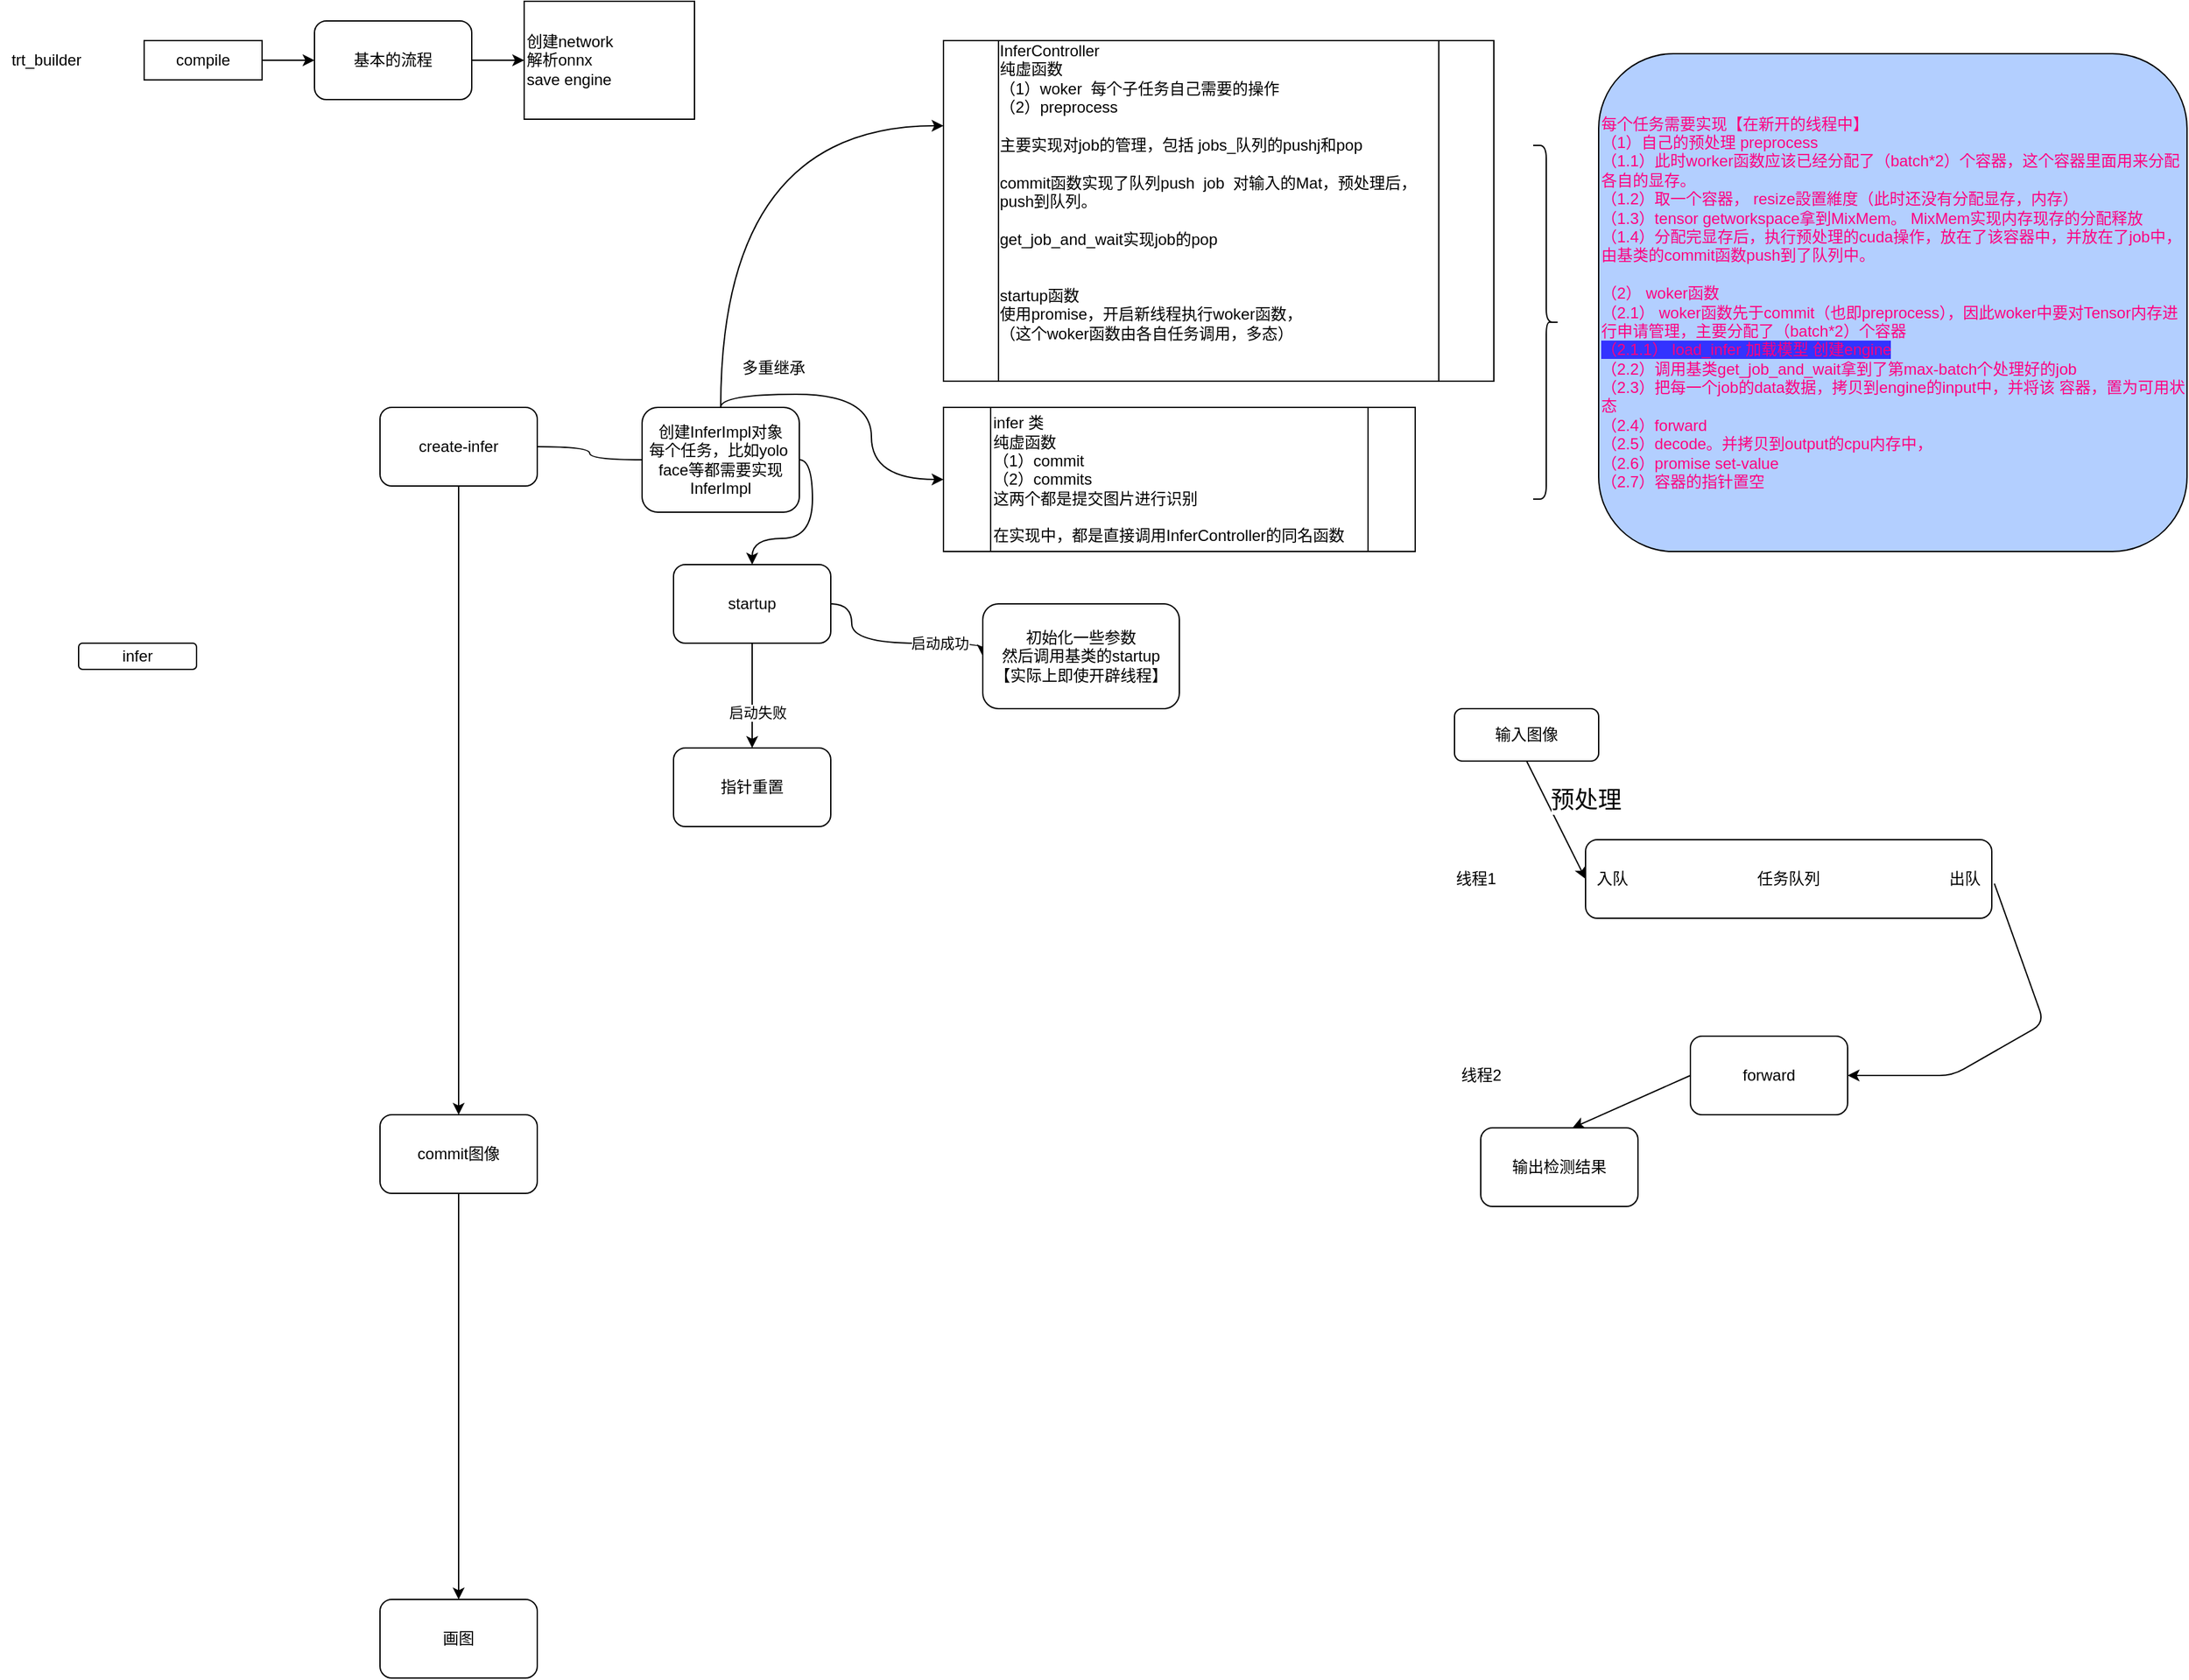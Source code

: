<mxfile>
    <diagram id="HHwnTb0lnY57lo85Dzst" name="第 1 页">
        <mxGraphModel dx="2121" dy="1778" grid="1" gridSize="10" guides="1" tooltips="1" connect="1" arrows="1" fold="1" page="1" pageScale="1" pageWidth="827" pageHeight="1169" math="0" shadow="0">
            <root>
                <mxCell id="0"/>
                <mxCell id="1" parent="0"/>
                <mxCell id="6" style="edgeStyle=none;html=1;exitX=1;exitY=0.5;exitDx=0;exitDy=0;entryX=0;entryY=0.5;entryDx=0;entryDy=0;" parent="1" source="2" target="5" edge="1">
                    <mxGeometry relative="1" as="geometry"/>
                </mxCell>
                <mxCell id="2" value="compile&lt;br&gt;" style="rounded=0;whiteSpace=wrap;html=1;" parent="1" vertex="1">
                    <mxGeometry x="-50" y="-120" width="90" height="30" as="geometry"/>
                </mxCell>
                <mxCell id="4" value="infer" style="rounded=1;whiteSpace=wrap;html=1;" parent="1" vertex="1">
                    <mxGeometry x="-100" y="340" width="90" height="20" as="geometry"/>
                </mxCell>
                <mxCell id="8" style="edgeStyle=none;html=1;exitX=1;exitY=0.5;exitDx=0;exitDy=0;entryX=0;entryY=0.5;entryDx=0;entryDy=0;" parent="1" source="5" target="7" edge="1">
                    <mxGeometry relative="1" as="geometry"/>
                </mxCell>
                <mxCell id="5" value="基本的流程" style="rounded=1;whiteSpace=wrap;html=1;" parent="1" vertex="1">
                    <mxGeometry x="80" y="-135" width="120" height="60" as="geometry"/>
                </mxCell>
                <mxCell id="7" value="创建network&lt;br&gt;解析onnx&lt;br&gt;save engine&lt;br&gt;&lt;div style=&quot;text-align: justify&quot;&gt;&lt;/div&gt;" style="rounded=0;whiteSpace=wrap;html=1;align=left;" parent="1" vertex="1">
                    <mxGeometry x="240" y="-150" width="130" height="90" as="geometry"/>
                </mxCell>
                <mxCell id="12" style="edgeStyle=none;html=1;exitX=0.5;exitY=1;exitDx=0;exitDy=0;entryX=0.5;entryY=0;entryDx=0;entryDy=0;" parent="1" source="9" target="10" edge="1">
                    <mxGeometry relative="1" as="geometry"/>
                </mxCell>
                <mxCell id="21" style="edgeStyle=orthogonalEdgeStyle;curved=1;html=1;exitX=1;exitY=0.5;exitDx=0;exitDy=0;startArrow=none;" parent="1" source="14" target="15" edge="1">
                    <mxGeometry relative="1" as="geometry"/>
                </mxCell>
                <mxCell id="9" value="create-infer" style="rounded=1;whiteSpace=wrap;html=1;" parent="1" vertex="1">
                    <mxGeometry x="130" y="160" width="120" height="60" as="geometry"/>
                </mxCell>
                <mxCell id="13" style="edgeStyle=none;html=1;exitX=0.5;exitY=1;exitDx=0;exitDy=0;" parent="1" source="10" target="11" edge="1">
                    <mxGeometry relative="1" as="geometry"/>
                </mxCell>
                <mxCell id="10" value="commit图像" style="rounded=1;whiteSpace=wrap;html=1;" parent="1" vertex="1">
                    <mxGeometry x="130" y="700" width="120" height="60" as="geometry"/>
                </mxCell>
                <mxCell id="11" value="画图" style="rounded=1;whiteSpace=wrap;html=1;" parent="1" vertex="1">
                    <mxGeometry x="130" y="1070" width="120" height="60" as="geometry"/>
                </mxCell>
                <mxCell id="19" style="edgeStyle=none;html=1;exitX=0.5;exitY=1;exitDx=0;exitDy=0;" parent="1" source="15" target="18" edge="1">
                    <mxGeometry relative="1" as="geometry"/>
                </mxCell>
                <mxCell id="20" value="启动失败" style="edgeLabel;html=1;align=center;verticalAlign=middle;resizable=0;points=[];" parent="19" vertex="1" connectable="0">
                    <mxGeometry x="0.308" y="4" relative="1" as="geometry">
                        <mxPoint as="offset"/>
                    </mxGeometry>
                </mxCell>
                <mxCell id="23" style="edgeStyle=orthogonalEdgeStyle;curved=1;html=1;exitX=1;exitY=0.5;exitDx=0;exitDy=0;entryX=0;entryY=0.5;entryDx=0;entryDy=0;" parent="1" source="15" target="24" edge="1">
                    <mxGeometry relative="1" as="geometry">
                        <mxPoint x="510" y="310" as="targetPoint"/>
                        <Array as="points">
                            <mxPoint x="490" y="310"/>
                            <mxPoint x="490" y="340"/>
                        </Array>
                    </mxGeometry>
                </mxCell>
                <mxCell id="26" value="启动成功" style="edgeLabel;html=1;align=center;verticalAlign=middle;resizable=0;points=[];" parent="23" vertex="1" connectable="0">
                    <mxGeometry x="0.229" relative="1" as="geometry">
                        <mxPoint x="17" as="offset"/>
                    </mxGeometry>
                </mxCell>
                <mxCell id="15" value="startup" style="rounded=1;whiteSpace=wrap;html=1;" parent="1" vertex="1">
                    <mxGeometry x="354" y="280" width="120" height="60" as="geometry"/>
                </mxCell>
                <mxCell id="18" value="指针重置" style="rounded=1;whiteSpace=wrap;html=1;" parent="1" vertex="1">
                    <mxGeometry x="354" y="420" width="120" height="60" as="geometry"/>
                </mxCell>
                <mxCell id="29" style="edgeStyle=orthogonalEdgeStyle;curved=1;html=1;entryX=0;entryY=0.25;entryDx=0;entryDy=0;exitX=0.5;exitY=0;exitDx=0;exitDy=0;" parent="1" source="14" target="27" edge="1">
                    <mxGeometry relative="1" as="geometry"/>
                </mxCell>
                <mxCell id="30" style="edgeStyle=orthogonalEdgeStyle;curved=1;html=1;exitX=0.5;exitY=0;exitDx=0;exitDy=0;entryX=0;entryY=0.5;entryDx=0;entryDy=0;" parent="1" source="14" target="28" edge="1">
                    <mxGeometry relative="1" as="geometry"/>
                </mxCell>
                <mxCell id="14" value="创建InferImpl对象&lt;br&gt;每个任务，比如yolo&amp;nbsp; face等都需要实现InferImpl" style="rounded=1;whiteSpace=wrap;html=1;" parent="1" vertex="1">
                    <mxGeometry x="330" y="160" width="120" height="80" as="geometry"/>
                </mxCell>
                <mxCell id="22" value="" style="edgeStyle=orthogonalEdgeStyle;curved=1;html=1;exitX=1;exitY=0.5;exitDx=0;exitDy=0;endArrow=none;" parent="1" source="9" target="14" edge="1">
                    <mxGeometry relative="1" as="geometry">
                        <mxPoint x="250" y="190" as="sourcePoint"/>
                        <mxPoint x="414" y="280" as="targetPoint"/>
                    </mxGeometry>
                </mxCell>
                <mxCell id="24" value="初始化一些参数&lt;br&gt;然后调用基类的startup&lt;br&gt;【实际上即使开辟线程】" style="rounded=1;whiteSpace=wrap;html=1;" parent="1" vertex="1">
                    <mxGeometry x="590" y="310" width="150" height="80" as="geometry"/>
                </mxCell>
                <mxCell id="27" value="&lt;div style=&quot;text-align: left&quot;&gt;&lt;span&gt;InferController&lt;/span&gt;&lt;/div&gt;&lt;div style=&quot;text-align: left&quot;&gt;&lt;span&gt;纯虚函数&lt;/span&gt;&lt;/div&gt;&lt;div style=&quot;text-align: left&quot;&gt;&lt;span&gt;（1）woker&amp;nbsp; 每个子任务自己需要的操作&lt;/span&gt;&lt;/div&gt;&lt;div style=&quot;text-align: left&quot;&gt;&lt;span&gt;（2）&lt;/span&gt;&lt;span&gt;preprocess&lt;/span&gt;&lt;/div&gt;&lt;div style=&quot;text-align: left&quot;&gt;&lt;span&gt;&lt;br&gt;&lt;/span&gt;&lt;/div&gt;&lt;div style=&quot;text-align: left&quot;&gt;&lt;span&gt;主要实现对job的管理，包括 jobs_队列的pushj和pop&lt;/span&gt;&lt;/div&gt;&lt;div style=&quot;text-align: left&quot;&gt;&lt;span&gt;&lt;br&gt;&lt;/span&gt;&lt;/div&gt;&lt;div style=&quot;text-align: left&quot;&gt;&lt;span&gt;commit函数实现了队列push&amp;nbsp; job&amp;nbsp; 对输入的Mat，预处理后，push到队列。&lt;/span&gt;&lt;/div&gt;&lt;div style=&quot;text-align: left&quot;&gt;&lt;span&gt;&lt;br&gt;&lt;/span&gt;&lt;/div&gt;&lt;div style=&quot;text-align: left&quot;&gt;&lt;span&gt;get_job_and_wait实现job的pop&lt;/span&gt;&lt;/div&gt;&lt;div style=&quot;text-align: left&quot;&gt;&lt;span&gt;&lt;br&gt;&lt;/span&gt;&lt;/div&gt;&lt;div style=&quot;text-align: left&quot;&gt;&lt;span&gt;&lt;br&gt;&lt;/span&gt;&lt;/div&gt;&lt;div style=&quot;text-align: left&quot;&gt;&lt;span&gt;startup函数&lt;/span&gt;&lt;/div&gt;&lt;div style=&quot;text-align: left&quot;&gt;&lt;span&gt;使用promise，开启新线程执行woker函数，&lt;/span&gt;&lt;/div&gt;&lt;div style=&quot;text-align: left&quot;&gt;&lt;span&gt;（这个woker函数由各自任务调用，多态）&lt;/span&gt;&lt;/div&gt;&lt;div style=&quot;text-align: left&quot;&gt;&lt;br&gt;&lt;/div&gt;&lt;div style=&quot;text-align: left&quot;&gt;&lt;span&gt;&lt;br&gt;&lt;/span&gt;&lt;/div&gt;" style="shape=process;whiteSpace=wrap;html=1;backgroundOutline=1;" parent="1" vertex="1">
                    <mxGeometry x="560" y="-120" width="420" height="260" as="geometry"/>
                </mxCell>
                <mxCell id="28" value="infer 类&lt;br&gt;纯虚函数&lt;br&gt;（1）commit&amp;nbsp;&amp;nbsp;&lt;br&gt;（2）commits&lt;br&gt;这两个都是提交图片进行识别&lt;br&gt;&lt;br&gt;在实现中，都是直接调用InferController的同名函数" style="shape=process;whiteSpace=wrap;html=1;backgroundOutline=1;align=left;" parent="1" vertex="1">
                    <mxGeometry x="560" y="160" width="360" height="110" as="geometry"/>
                </mxCell>
                <mxCell id="31" value="多重继承" style="text;html=1;align=center;verticalAlign=middle;resizable=0;points=[];autosize=1;strokeColor=none;fillColor=none;" parent="1" vertex="1">
                    <mxGeometry x="400" y="120" width="60" height="20" as="geometry"/>
                </mxCell>
                <mxCell id="33" value="&lt;font color=&quot;#ff0080&quot;&gt;每个任务需要实现【在新开的线程中】&lt;br&gt;（1）自己的预处理 preprocess&lt;br&gt;&#9;&#9;（1.1）此时worker函数应该已经分配了（batch*2）个容器，这个容器里面用来分配各自的显存。&lt;br&gt;&#9;（1.2）取一个容器， resize設置維度（此时还没有分配显存，内存）&lt;br&gt;&#9;（1.3）tensor getworkspace拿到MixMem。 MixMem实现内存现存的分配释放&lt;br&gt;&#9;（1.4）分配完显存后，执行预处理的cuda操作，放在了该容器中，并放在了job中，由基类的commit函数push到了队列中。&lt;br&gt;&lt;br&gt;（2） woker函数&lt;br&gt;&#9;（2.1） woker函数先于commit（也即preprocess），因此woker中要对Tensor内存进行申请管理，主要分配了（batch*2）个容器&lt;br&gt;&lt;span style=&quot;background-color: rgb(51 , 51 , 255)&quot;&gt;（2.1.1） load_infer 加载模型 创建engine&lt;/span&gt;&lt;br&gt;（2.2）调用基类get_job_and_wait拿到了第max-batch个处理好的job&lt;br&gt;（2.3）把每一个job的data数据，拷贝到engine的input中，并将该 容器，置为可用状态&lt;br&gt;（2.4）forward&lt;br&gt;（2.5）decode。并拷贝到output的cpu内存中，&lt;br&gt;（2.6）promise set-value&lt;br&gt;（2.7）容器的指针置空&lt;br&gt;&lt;/font&gt;" style="rounded=1;whiteSpace=wrap;html=1;align=left;fillColor=#B3CFFF;" parent="1" vertex="1">
                    <mxGeometry x="1060" y="-110" width="449" height="380" as="geometry"/>
                </mxCell>
                <mxCell id="34" value="" style="shape=curlyBracket;whiteSpace=wrap;html=1;rounded=1;flipH=1;" parent="1" vertex="1">
                    <mxGeometry x="1010" y="-40" width="20" height="270" as="geometry"/>
                </mxCell>
                <mxCell id="35" value="trt_builder" style="text;html=1;align=center;verticalAlign=middle;resizable=0;points=[];autosize=1;strokeColor=none;fillColor=none;" parent="1" vertex="1">
                    <mxGeometry x="-160" y="-115" width="70" height="20" as="geometry"/>
                </mxCell>
                <mxCell id="36" value="任务队列" style="rounded=1;whiteSpace=wrap;html=1;" vertex="1" parent="1">
                    <mxGeometry x="1050" y="490" width="310" height="60" as="geometry"/>
                </mxCell>
                <mxCell id="37" value="线程1" style="text;html=1;align=center;verticalAlign=middle;resizable=0;points=[];autosize=1;strokeColor=none;fillColor=none;" vertex="1" parent="1">
                    <mxGeometry x="941" y="510" width="50" height="20" as="geometry"/>
                </mxCell>
                <mxCell id="48" style="edgeStyle=none;html=1;exitX=0;exitY=0.5;exitDx=0;exitDy=0;" edge="1" parent="1" source="38">
                    <mxGeometry relative="1" as="geometry">
                        <mxPoint x="1040" y="710" as="targetPoint"/>
                    </mxGeometry>
                </mxCell>
                <mxCell id="38" value="forward" style="rounded=1;whiteSpace=wrap;html=1;" vertex="1" parent="1">
                    <mxGeometry x="1130" y="640" width="120" height="60" as="geometry"/>
                </mxCell>
                <mxCell id="39" value="线程2" style="text;html=1;align=center;verticalAlign=middle;resizable=0;points=[];autosize=1;strokeColor=none;fillColor=none;" vertex="1" parent="1">
                    <mxGeometry x="945" y="660" width="50" height="20" as="geometry"/>
                </mxCell>
                <mxCell id="43" value="&lt;font style=&quot;font-size: 18px&quot;&gt;预处理&lt;/font&gt;" style="edgeStyle=none;html=1;exitX=0.5;exitY=1;exitDx=0;exitDy=0;entryX=0;entryY=0.5;entryDx=0;entryDy=0;" edge="1" parent="1" source="40" target="36">
                    <mxGeometry x="-0.067" y="27" relative="1" as="geometry">
                        <mxPoint as="offset"/>
                    </mxGeometry>
                </mxCell>
                <mxCell id="40" value="输入图像" style="rounded=1;whiteSpace=wrap;html=1;" vertex="1" parent="1">
                    <mxGeometry x="950" y="390" width="110" height="40" as="geometry"/>
                </mxCell>
                <mxCell id="44" value="入队" style="text;html=1;align=center;verticalAlign=middle;resizable=0;points=[];autosize=1;strokeColor=none;fillColor=none;" vertex="1" parent="1">
                    <mxGeometry x="1050" y="510" width="40" height="20" as="geometry"/>
                </mxCell>
                <mxCell id="47" style="edgeStyle=none;html=1;entryX=1;entryY=0.5;entryDx=0;entryDy=0;exitX=1.075;exitY=0.676;exitDx=0;exitDy=0;exitPerimeter=0;" edge="1" parent="1" source="45" target="38">
                    <mxGeometry relative="1" as="geometry">
                        <Array as="points">
                            <mxPoint x="1400" y="630"/>
                            <mxPoint x="1330" y="670"/>
                        </Array>
                    </mxGeometry>
                </mxCell>
                <mxCell id="45" value="出队" style="text;html=1;align=center;verticalAlign=middle;resizable=0;points=[];autosize=1;strokeColor=none;fillColor=none;" vertex="1" parent="1">
                    <mxGeometry x="1319" y="510" width="40" height="20" as="geometry"/>
                </mxCell>
                <mxCell id="49" value="输出检测结果" style="rounded=1;whiteSpace=wrap;html=1;" vertex="1" parent="1">
                    <mxGeometry x="970" y="710" width="120" height="60" as="geometry"/>
                </mxCell>
            </root>
        </mxGraphModel>
    </diagram>
</mxfile>